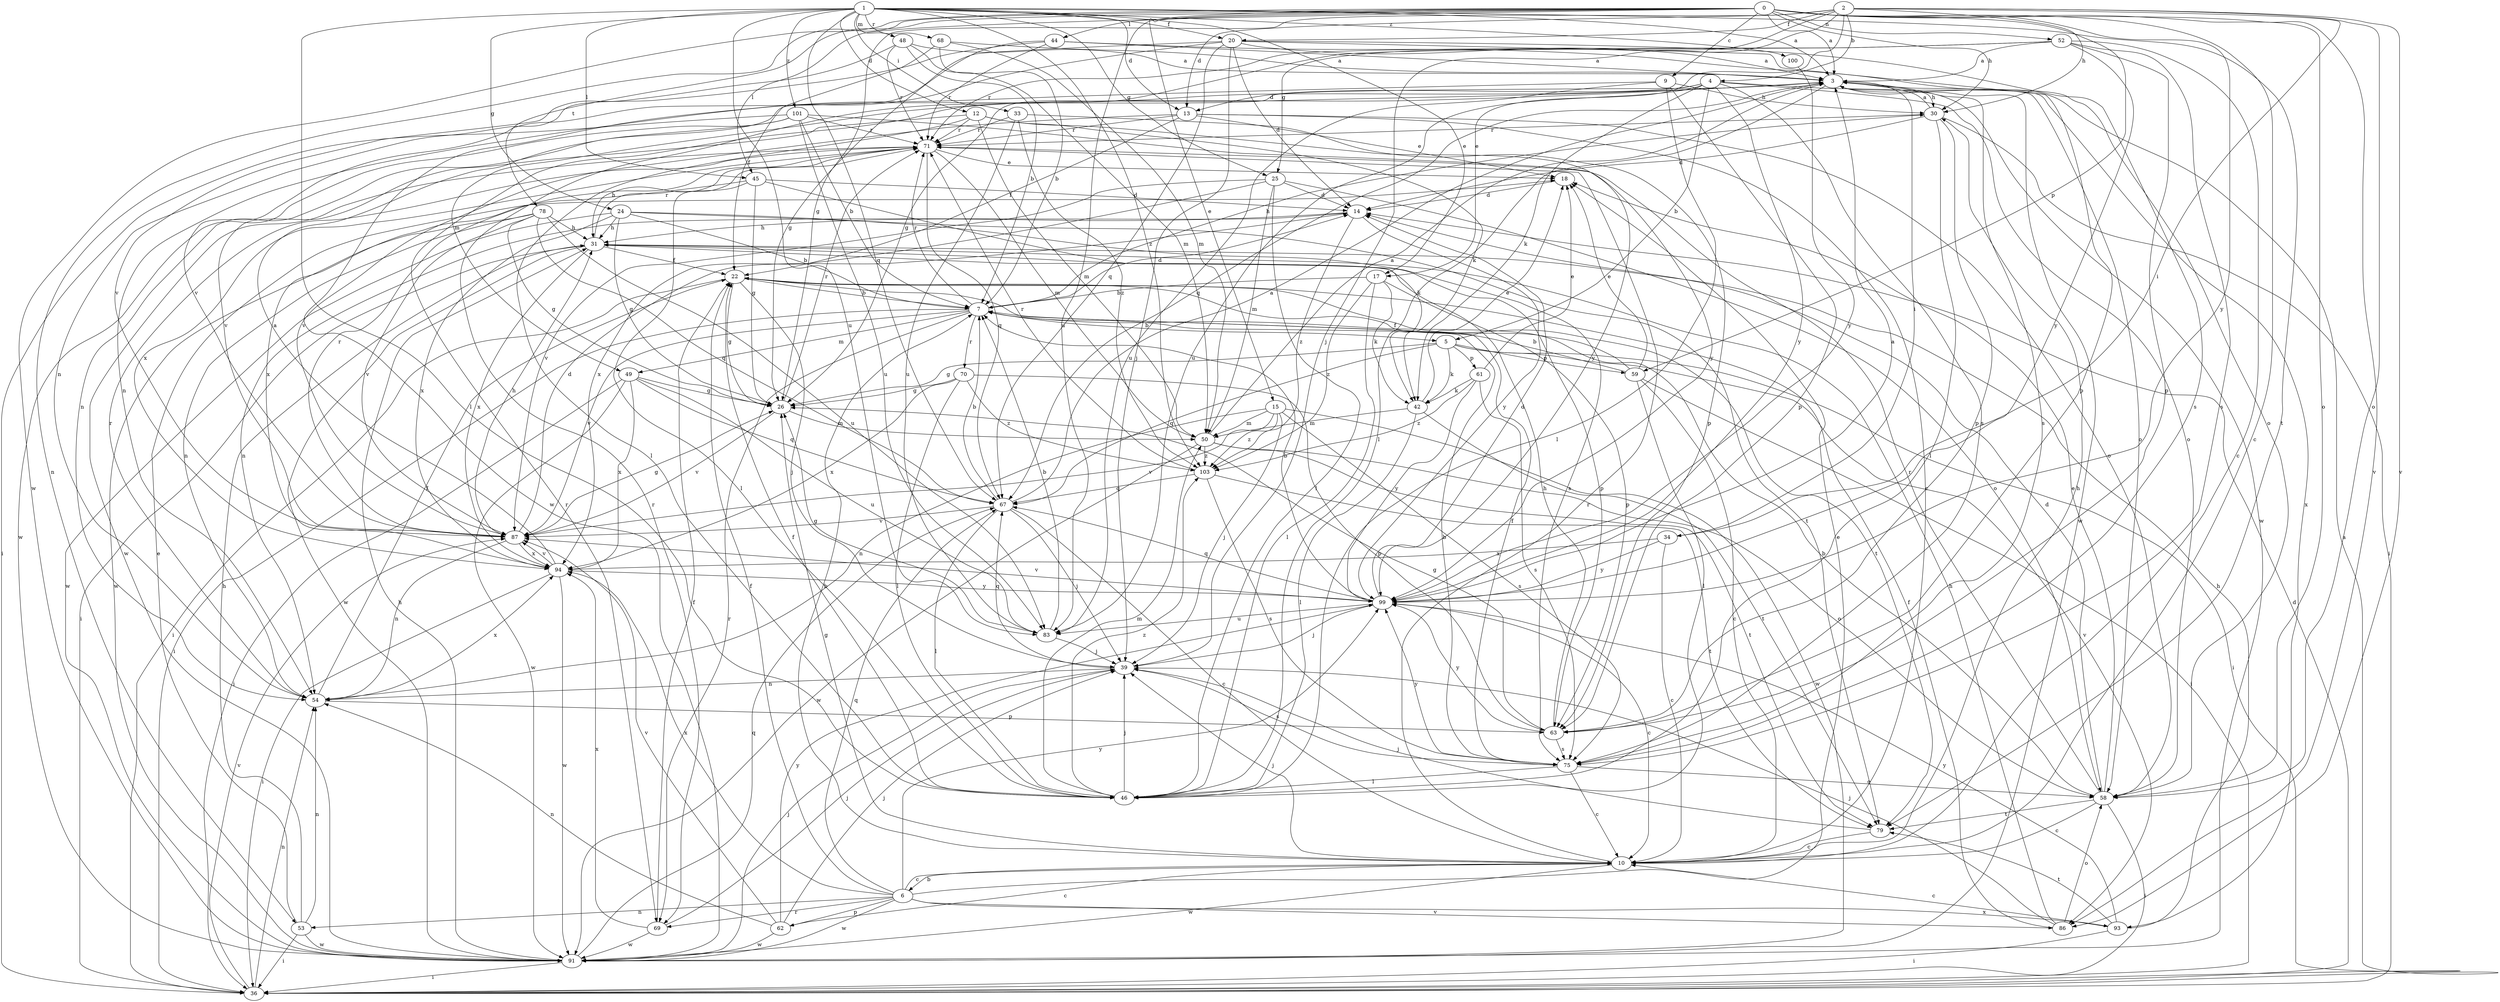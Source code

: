 strict digraph  {
0;
1;
2;
3;
4;
5;
6;
7;
9;
10;
12;
13;
14;
15;
17;
18;
20;
22;
24;
25;
26;
30;
31;
33;
34;
36;
39;
42;
44;
45;
46;
48;
49;
50;
52;
53;
54;
58;
59;
61;
62;
63;
67;
68;
69;
70;
71;
75;
78;
79;
83;
86;
87;
91;
93;
94;
99;
100;
101;
103;
0 -> 3  [label=a];
0 -> 9  [label=c];
0 -> 10  [label=c];
0 -> 15  [label=e];
0 -> 30  [label=h];
0 -> 44  [label=l];
0 -> 45  [label=l];
0 -> 52  [label=n];
0 -> 53  [label=n];
0 -> 58  [label=o];
0 -> 59  [label=p];
0 -> 78  [label=t];
0 -> 83  [label=u];
0 -> 86  [label=v];
0 -> 91  [label=w];
0 -> 99  [label=y];
1 -> 3  [label=a];
1 -> 12  [label=d];
1 -> 13  [label=d];
1 -> 17  [label=e];
1 -> 20  [label=f];
1 -> 24  [label=g];
1 -> 25  [label=g];
1 -> 33  [label=i];
1 -> 45  [label=l];
1 -> 46  [label=l];
1 -> 48  [label=m];
1 -> 67  [label=q];
1 -> 68  [label=r];
1 -> 79  [label=t];
1 -> 83  [label=u];
1 -> 100  [label=z];
1 -> 101  [label=z];
1 -> 103  [label=z];
2 -> 4  [label=b];
2 -> 13  [label=d];
2 -> 17  [label=e];
2 -> 20  [label=f];
2 -> 25  [label=g];
2 -> 26  [label=g];
2 -> 30  [label=h];
2 -> 34  [label=i];
2 -> 39  [label=j];
2 -> 58  [label=o];
2 -> 86  [label=v];
3 -> 30  [label=h];
3 -> 34  [label=i];
3 -> 46  [label=l];
3 -> 49  [label=m];
3 -> 58  [label=o];
3 -> 67  [label=q];
3 -> 69  [label=r];
3 -> 75  [label=s];
3 -> 91  [label=w];
3 -> 93  [label=x];
4 -> 5  [label=b];
4 -> 13  [label=d];
4 -> 42  [label=k];
4 -> 58  [label=o];
4 -> 69  [label=r];
4 -> 75  [label=s];
4 -> 83  [label=u];
4 -> 91  [label=w];
4 -> 99  [label=y];
5 -> 26  [label=g];
5 -> 36  [label=i];
5 -> 42  [label=k];
5 -> 59  [label=p];
5 -> 61  [label=p];
5 -> 67  [label=q];
5 -> 86  [label=v];
6 -> 10  [label=c];
6 -> 18  [label=e];
6 -> 22  [label=f];
6 -> 53  [label=n];
6 -> 62  [label=p];
6 -> 67  [label=q];
6 -> 69  [label=r];
6 -> 86  [label=v];
6 -> 91  [label=w];
6 -> 93  [label=x];
6 -> 94  [label=x];
6 -> 99  [label=y];
7 -> 5  [label=b];
7 -> 14  [label=d];
7 -> 30  [label=h];
7 -> 36  [label=i];
7 -> 49  [label=m];
7 -> 69  [label=r];
7 -> 70  [label=r];
7 -> 71  [label=r];
7 -> 87  [label=v];
9 -> 30  [label=h];
9 -> 46  [label=l];
9 -> 54  [label=n];
9 -> 63  [label=p];
9 -> 83  [label=u];
10 -> 6  [label=b];
10 -> 7  [label=b];
10 -> 26  [label=g];
10 -> 30  [label=h];
10 -> 39  [label=j];
10 -> 71  [label=r];
10 -> 91  [label=w];
12 -> 42  [label=k];
12 -> 46  [label=l];
12 -> 50  [label=m];
12 -> 71  [label=r];
12 -> 87  [label=v];
12 -> 99  [label=y];
13 -> 10  [label=c];
13 -> 18  [label=e];
13 -> 22  [label=f];
13 -> 58  [label=o];
13 -> 71  [label=r];
13 -> 87  [label=v];
14 -> 31  [label=h];
14 -> 54  [label=n];
14 -> 99  [label=y];
14 -> 103  [label=z];
15 -> 39  [label=j];
15 -> 50  [label=m];
15 -> 54  [label=n];
15 -> 75  [label=s];
15 -> 87  [label=v];
15 -> 91  [label=w];
15 -> 103  [label=z];
17 -> 7  [label=b];
17 -> 42  [label=k];
17 -> 46  [label=l];
17 -> 63  [label=p];
17 -> 103  [label=z];
18 -> 14  [label=d];
20 -> 3  [label=a];
20 -> 14  [label=d];
20 -> 39  [label=j];
20 -> 63  [label=p];
20 -> 67  [label=q];
20 -> 75  [label=s];
20 -> 87  [label=v];
20 -> 91  [label=w];
22 -> 7  [label=b];
22 -> 26  [label=g];
22 -> 36  [label=i];
22 -> 39  [label=j];
22 -> 79  [label=t];
24 -> 7  [label=b];
24 -> 26  [label=g];
24 -> 31  [label=h];
24 -> 75  [label=s];
24 -> 79  [label=t];
24 -> 91  [label=w];
24 -> 94  [label=x];
25 -> 14  [label=d];
25 -> 46  [label=l];
25 -> 50  [label=m];
25 -> 58  [label=o];
25 -> 87  [label=v];
25 -> 94  [label=x];
26 -> 50  [label=m];
26 -> 71  [label=r];
26 -> 87  [label=v];
30 -> 3  [label=a];
30 -> 14  [label=d];
30 -> 36  [label=i];
30 -> 46  [label=l];
30 -> 63  [label=p];
30 -> 71  [label=r];
31 -> 22  [label=f];
31 -> 36  [label=i];
31 -> 63  [label=p];
31 -> 71  [label=r];
31 -> 91  [label=w];
31 -> 94  [label=x];
33 -> 63  [label=p];
33 -> 71  [label=r];
33 -> 83  [label=u];
33 -> 103  [label=z];
34 -> 10  [label=c];
34 -> 94  [label=x];
34 -> 99  [label=y];
36 -> 3  [label=a];
36 -> 14  [label=d];
36 -> 54  [label=n];
36 -> 87  [label=v];
39 -> 54  [label=n];
39 -> 67  [label=q];
39 -> 75  [label=s];
42 -> 18  [label=e];
42 -> 46  [label=l];
42 -> 50  [label=m];
42 -> 79  [label=t];
44 -> 3  [label=a];
44 -> 26  [label=g];
44 -> 54  [label=n];
44 -> 58  [label=o];
44 -> 71  [label=r];
45 -> 14  [label=d];
45 -> 26  [label=g];
45 -> 42  [label=k];
45 -> 46  [label=l];
45 -> 94  [label=x];
46 -> 22  [label=f];
46 -> 39  [label=j];
46 -> 50  [label=m];
46 -> 103  [label=z];
48 -> 3  [label=a];
48 -> 7  [label=b];
48 -> 50  [label=m];
48 -> 71  [label=r];
48 -> 87  [label=v];
49 -> 26  [label=g];
49 -> 36  [label=i];
49 -> 67  [label=q];
49 -> 83  [label=u];
49 -> 91  [label=w];
49 -> 94  [label=x];
50 -> 3  [label=a];
50 -> 58  [label=o];
50 -> 79  [label=t];
50 -> 91  [label=w];
50 -> 103  [label=z];
52 -> 3  [label=a];
52 -> 10  [label=c];
52 -> 26  [label=g];
52 -> 63  [label=p];
52 -> 71  [label=r];
52 -> 75  [label=s];
52 -> 99  [label=y];
53 -> 18  [label=e];
53 -> 31  [label=h];
53 -> 36  [label=i];
53 -> 54  [label=n];
53 -> 91  [label=w];
54 -> 22  [label=f];
54 -> 63  [label=p];
54 -> 71  [label=r];
54 -> 94  [label=x];
58 -> 7  [label=b];
58 -> 10  [label=c];
58 -> 14  [label=d];
58 -> 18  [label=e];
58 -> 36  [label=i];
58 -> 71  [label=r];
58 -> 79  [label=t];
59 -> 7  [label=b];
59 -> 10  [label=c];
59 -> 18  [label=e];
59 -> 22  [label=f];
59 -> 36  [label=i];
59 -> 46  [label=l];
61 -> 18  [label=e];
61 -> 42  [label=k];
61 -> 75  [label=s];
61 -> 99  [label=y];
61 -> 103  [label=z];
62 -> 10  [label=c];
62 -> 39  [label=j];
62 -> 54  [label=n];
62 -> 87  [label=v];
62 -> 91  [label=w];
62 -> 99  [label=y];
63 -> 26  [label=g];
63 -> 31  [label=h];
63 -> 75  [label=s];
63 -> 99  [label=y];
67 -> 3  [label=a];
67 -> 7  [label=b];
67 -> 10  [label=c];
67 -> 39  [label=j];
67 -> 46  [label=l];
67 -> 87  [label=v];
68 -> 3  [label=a];
68 -> 7  [label=b];
68 -> 22  [label=f];
68 -> 50  [label=m];
69 -> 22  [label=f];
69 -> 39  [label=j];
69 -> 91  [label=w];
69 -> 94  [label=x];
70 -> 26  [label=g];
70 -> 46  [label=l];
70 -> 63  [label=p];
70 -> 94  [label=x];
70 -> 103  [label=z];
71 -> 18  [label=e];
71 -> 31  [label=h];
71 -> 50  [label=m];
71 -> 67  [label=q];
71 -> 91  [label=w];
71 -> 94  [label=x];
75 -> 7  [label=b];
75 -> 10  [label=c];
75 -> 22  [label=f];
75 -> 46  [label=l];
75 -> 58  [label=o];
75 -> 99  [label=y];
78 -> 26  [label=g];
78 -> 31  [label=h];
78 -> 54  [label=n];
78 -> 67  [label=q];
78 -> 83  [label=u];
78 -> 87  [label=v];
78 -> 91  [label=w];
79 -> 10  [label=c];
79 -> 39  [label=j];
83 -> 7  [label=b];
83 -> 26  [label=g];
83 -> 39  [label=j];
86 -> 22  [label=f];
86 -> 31  [label=h];
86 -> 39  [label=j];
86 -> 58  [label=o];
87 -> 14  [label=d];
87 -> 26  [label=g];
87 -> 31  [label=h];
87 -> 54  [label=n];
87 -> 71  [label=r];
87 -> 94  [label=x];
91 -> 31  [label=h];
91 -> 36  [label=i];
91 -> 39  [label=j];
91 -> 67  [label=q];
93 -> 10  [label=c];
93 -> 31  [label=h];
93 -> 36  [label=i];
93 -> 79  [label=t];
93 -> 99  [label=y];
94 -> 3  [label=a];
94 -> 36  [label=i];
94 -> 87  [label=v];
94 -> 91  [label=w];
94 -> 99  [label=y];
99 -> 3  [label=a];
99 -> 7  [label=b];
99 -> 10  [label=c];
99 -> 14  [label=d];
99 -> 39  [label=j];
99 -> 67  [label=q];
99 -> 83  [label=u];
99 -> 87  [label=v];
100 -> 99  [label=y];
101 -> 7  [label=b];
101 -> 36  [label=i];
101 -> 54  [label=n];
101 -> 71  [label=r];
101 -> 83  [label=u];
101 -> 91  [label=w];
101 -> 99  [label=y];
103 -> 67  [label=q];
103 -> 71  [label=r];
103 -> 75  [label=s];
103 -> 79  [label=t];
}
